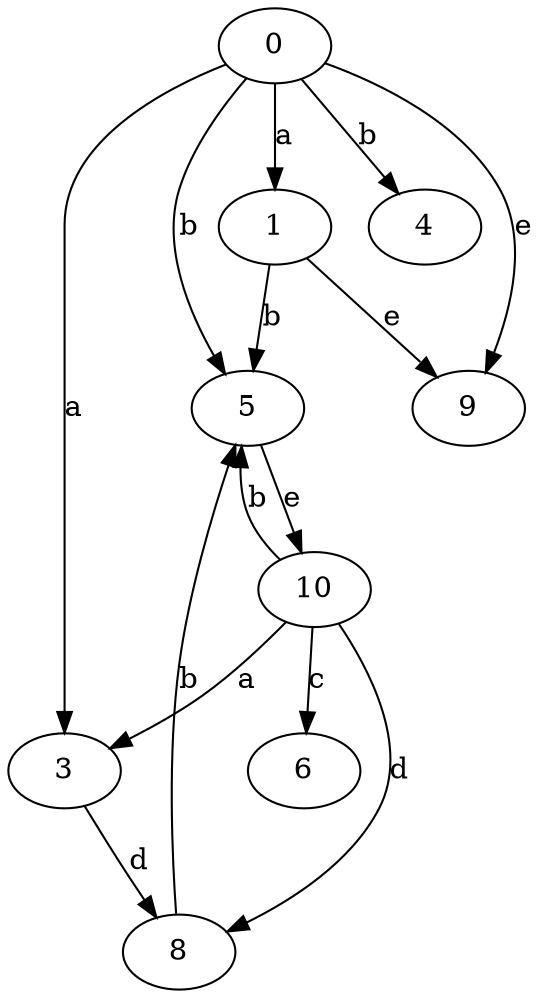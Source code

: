 strict digraph  {
1;
3;
4;
5;
6;
0;
8;
9;
10;
1 -> 5  [label=b];
1 -> 9  [label=e];
3 -> 8  [label=d];
5 -> 10  [label=e];
0 -> 1  [label=a];
0 -> 3  [label=a];
0 -> 4  [label=b];
0 -> 5  [label=b];
0 -> 9  [label=e];
8 -> 5  [label=b];
10 -> 3  [label=a];
10 -> 5  [label=b];
10 -> 6  [label=c];
10 -> 8  [label=d];
}
